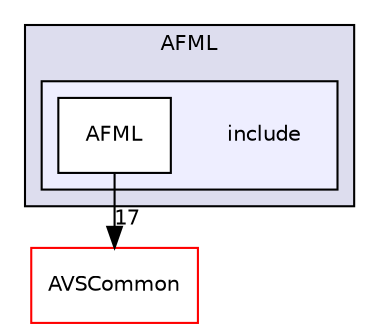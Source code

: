 digraph "/workplace/avs-device-sdk/AFML/include" {
  compound=true
  node [ fontsize="10", fontname="Helvetica"];
  edge [ labelfontsize="10", labelfontname="Helvetica"];
  subgraph clusterdir_15a1dcf98404372b5aa31671439f6987 {
    graph [ bgcolor="#ddddee", pencolor="black", label="AFML" fontname="Helvetica", fontsize="10", URL="dir_15a1dcf98404372b5aa31671439f6987.html"]
  subgraph clusterdir_275bd4c7f9218fea92087aadc583fdf2 {
    graph [ bgcolor="#eeeeff", pencolor="black", label="" URL="dir_275bd4c7f9218fea92087aadc583fdf2.html"];
    dir_275bd4c7f9218fea92087aadc583fdf2 [shape=plaintext label="include"];
    dir_f6d6b70c5306129e9516277034a058e2 [shape=box label="AFML" color="black" fillcolor="white" style="filled" URL="dir_f6d6b70c5306129e9516277034a058e2.html"];
  }
  }
  dir_13e65effb2bde530b17b3d5eefcd0266 [shape=box label="AVSCommon" fillcolor="white" style="filled" color="red" URL="dir_13e65effb2bde530b17b3d5eefcd0266.html"];
  dir_f6d6b70c5306129e9516277034a058e2->dir_13e65effb2bde530b17b3d5eefcd0266 [headlabel="17", labeldistance=1.5 headhref="dir_000023_000015.html"];
}
